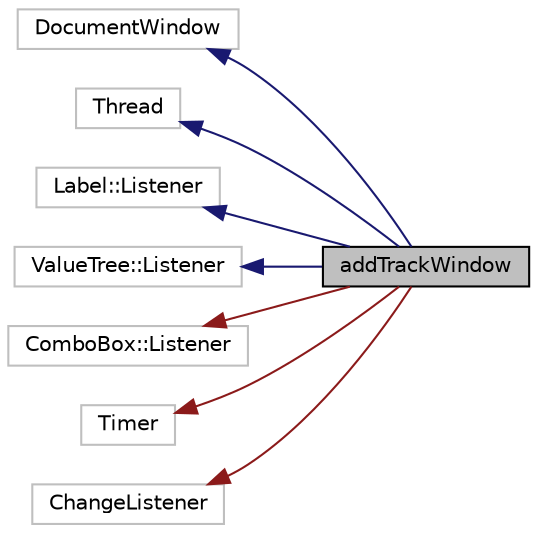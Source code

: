 digraph "addTrackWindow"
{
 // LATEX_PDF_SIZE
  edge [fontname="Helvetica",fontsize="10",labelfontname="Helvetica",labelfontsize="10"];
  node [fontname="Helvetica",fontsize="10",shape=record];
  rankdir="LR";
  Node0 [label="addTrackWindow",height=0.2,width=0.4,color="black", fillcolor="grey75", style="filled", fontcolor="black",tooltip=" "];
  Node1 -> Node0 [dir="back",color="midnightblue",fontsize="10",style="solid",fontname="Helvetica"];
  Node1 [label="DocumentWindow",height=0.2,width=0.4,color="grey75", fillcolor="white", style="filled",tooltip=" "];
  Node2 -> Node0 [dir="back",color="midnightblue",fontsize="10",style="solid",fontname="Helvetica"];
  Node2 [label="Thread",height=0.2,width=0.4,color="grey75", fillcolor="white", style="filled",tooltip=" "];
  Node3 -> Node0 [dir="back",color="midnightblue",fontsize="10",style="solid",fontname="Helvetica"];
  Node3 [label="Label::Listener",height=0.2,width=0.4,color="grey75", fillcolor="white", style="filled",tooltip=" "];
  Node4 -> Node0 [dir="back",color="midnightblue",fontsize="10",style="solid",fontname="Helvetica"];
  Node4 [label="ValueTree::Listener",height=0.2,width=0.4,color="grey75", fillcolor="white", style="filled",tooltip=" "];
  Node5 -> Node0 [dir="back",color="firebrick4",fontsize="10",style="solid",fontname="Helvetica"];
  Node5 [label="ComboBox::Listener",height=0.2,width=0.4,color="grey75", fillcolor="white", style="filled",tooltip=" "];
  Node6 -> Node0 [dir="back",color="firebrick4",fontsize="10",style="solid",fontname="Helvetica"];
  Node6 [label="Timer",height=0.2,width=0.4,color="grey75", fillcolor="white", style="filled",tooltip=" "];
  Node7 -> Node0 [dir="back",color="firebrick4",fontsize="10",style="solid",fontname="Helvetica"];
  Node7 [label="ChangeListener",height=0.2,width=0.4,color="grey75", fillcolor="white", style="filled",tooltip=" "];
}
